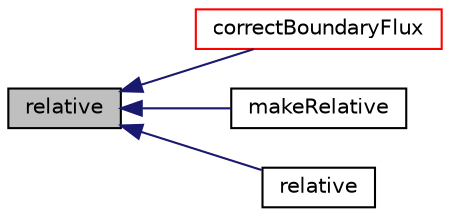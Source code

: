 digraph "relative"
{
  bgcolor="transparent";
  edge [fontname="Helvetica",fontsize="10",labelfontname="Helvetica",labelfontsize="10"];
  node [fontname="Helvetica",fontsize="10",shape=record];
  rankdir="LR";
  Node1 [label="relative",height=0.2,width=0.4,color="black", fillcolor="grey75", style="filled", fontcolor="black"];
  Node1 -> Node2 [dir="back",color="midnightblue",fontsize="10",style="solid",fontname="Helvetica"];
  Node2 [label="correctBoundaryFlux",height=0.2,width=0.4,color="red",URL="$a01575.html#aaa20af6dbf914dfd3231454c5d47252f",tooltip="Correct the boundary flux for the rotation of the MRF region. "];
  Node1 -> Node3 [dir="back",color="midnightblue",fontsize="10",style="solid",fontname="Helvetica"];
  Node3 [label="makeRelative",height=0.2,width=0.4,color="black",URL="$a01575.html#a8f30fdba65f08be84e187775af8c1e6e",tooltip="Make the given absolute flux relative within the MRF region. "];
  Node1 -> Node4 [dir="back",color="midnightblue",fontsize="10",style="solid",fontname="Helvetica"];
  Node4 [label="relative",height=0.2,width=0.4,color="black",URL="$a01575.html#a817629474e3ce598991dd4d3ff6bd0be",tooltip="Return the given absolute boundary flux relative within. "];
}
